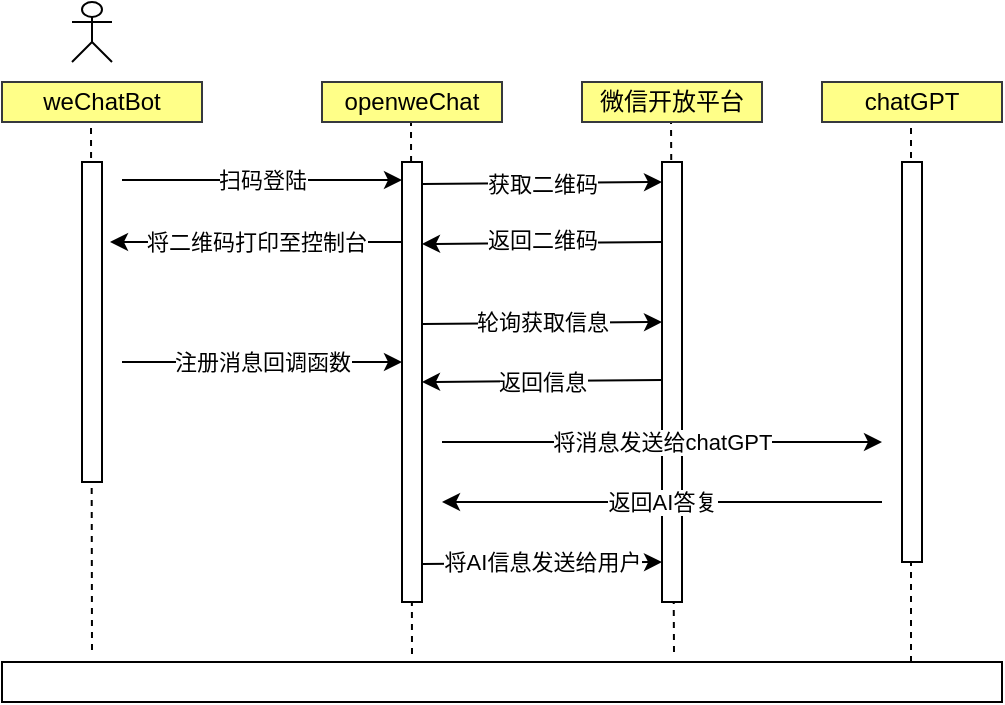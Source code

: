 <mxfile version="20.8.13" type="github">
  <diagram name="第 1 页" id="avZ2fyNiAIYyVJhtNdak">
    <mxGraphModel dx="690" dy="534" grid="1" gridSize="10" guides="1" tooltips="1" connect="0" arrows="1" fold="1" page="1" pageScale="1" pageWidth="827" pageHeight="1169" math="0" shadow="0">
      <root>
        <mxCell id="0" />
        <mxCell id="1" parent="0" />
        <mxCell id="lABieaH--rDoVOybhZKd-36" value="" style="endArrow=none;html=1;rounded=1;fontColor=#000000;endFill=0;dashed=1;exitX=0.909;exitY=0;exitDx=0;exitDy=0;exitPerimeter=0;strokeWidth=1;" parent="1" edge="1" source="lABieaH--rDoVOybhZKd-29">
          <mxGeometry relative="1" as="geometry">
            <mxPoint x="515" y="364" as="sourcePoint" />
            <mxPoint x="514.5" y="100" as="targetPoint" />
            <mxPoint as="offset" />
          </mxGeometry>
        </mxCell>
        <mxCell id="lABieaH--rDoVOybhZKd-35" value="" style="endArrow=none;html=1;rounded=1;fontColor=#000000;endFill=0;dashed=1;exitX=0.672;exitY=-0.25;exitDx=0;exitDy=0;exitPerimeter=0;strokeWidth=1;" parent="1" edge="1" source="lABieaH--rDoVOybhZKd-29">
          <mxGeometry relative="1" as="geometry">
            <mxPoint x="395" y="362" as="sourcePoint" />
            <mxPoint x="394.5" y="98" as="targetPoint" />
            <mxPoint as="offset" />
          </mxGeometry>
        </mxCell>
        <mxCell id="lABieaH--rDoVOybhZKd-34" value="" style="endArrow=none;html=1;rounded=1;fontColor=#000000;endFill=0;dashed=1;exitX=0.41;exitY=-0.2;exitDx=0;exitDy=0;exitPerimeter=0;strokeWidth=1;" parent="1" edge="1" source="lABieaH--rDoVOybhZKd-29">
          <mxGeometry relative="1" as="geometry">
            <mxPoint x="265" y="364" as="sourcePoint" />
            <mxPoint x="264.5" y="100" as="targetPoint" />
            <mxPoint as="offset" />
          </mxGeometry>
        </mxCell>
        <mxCell id="lABieaH--rDoVOybhZKd-31" value="" style="endArrow=none;html=1;rounded=1;fontColor=#000000;endFill=0;dashed=1;exitX=0.09;exitY=-0.3;exitDx=0;exitDy=0;exitPerimeter=0;strokeWidth=1;" parent="1" source="lABieaH--rDoVOybhZKd-29" edge="1">
          <mxGeometry relative="1" as="geometry">
            <mxPoint x="104.5" y="166" as="sourcePoint" />
            <mxPoint x="104.5" y="100" as="targetPoint" />
            <mxPoint as="offset" />
          </mxGeometry>
        </mxCell>
        <mxCell id="lABieaH--rDoVOybhZKd-1" value="" style="shape=umlActor;verticalLabelPosition=bottom;verticalAlign=top;html=1;outlineConnect=0;" parent="1" vertex="1">
          <mxGeometry x="95" y="40" width="20" height="30" as="geometry" />
        </mxCell>
        <mxCell id="lABieaH--rDoVOybhZKd-2" value="weChatBot" style="rounded=0;whiteSpace=wrap;html=1;fillColor=#ffff88;strokeColor=#36393d;" parent="1" vertex="1">
          <mxGeometry x="60" y="80" width="100" height="20" as="geometry" />
        </mxCell>
        <mxCell id="lABieaH--rDoVOybhZKd-7" value="" style="rounded=0;whiteSpace=wrap;html=1;fontColor=#FFD966;" parent="1" vertex="1">
          <mxGeometry x="100" y="120" width="10" height="160" as="geometry" />
        </mxCell>
        <mxCell id="lABieaH--rDoVOybhZKd-9" value="&lt;font color=&quot;#000000&quot;&gt;openweChat&lt;/font&gt;" style="rounded=0;whiteSpace=wrap;html=1;fillColor=#ffff88;strokeColor=#36393d;" parent="1" vertex="1">
          <mxGeometry x="220" y="80" width="90" height="20" as="geometry" />
        </mxCell>
        <mxCell id="lABieaH--rDoVOybhZKd-10" value="" style="rounded=0;whiteSpace=wrap;html=1;fontColor=#FFD966;" parent="1" vertex="1">
          <mxGeometry x="260" y="120" width="10" height="220" as="geometry" />
        </mxCell>
        <mxCell id="lABieaH--rDoVOybhZKd-11" value="扫码登陆" style="endArrow=classic;html=1;rounded=0;fontColor=#000000;" parent="1" edge="1">
          <mxGeometry relative="1" as="geometry">
            <mxPoint x="120" y="129" as="sourcePoint" />
            <mxPoint x="260" y="129" as="targetPoint" />
            <mxPoint as="offset" />
          </mxGeometry>
        </mxCell>
        <mxCell id="lABieaH--rDoVOybhZKd-14" value="&lt;font color=&quot;#000000&quot;&gt;微信开放平台&lt;/font&gt;" style="rounded=0;whiteSpace=wrap;html=1;fillColor=#ffff88;strokeColor=#36393d;" parent="1" vertex="1">
          <mxGeometry x="350" y="80" width="90" height="20" as="geometry" />
        </mxCell>
        <mxCell id="lABieaH--rDoVOybhZKd-15" value="" style="rounded=0;whiteSpace=wrap;html=1;fontColor=#FFD966;" parent="1" vertex="1">
          <mxGeometry x="390" y="120" width="10" height="220" as="geometry" />
        </mxCell>
        <mxCell id="lABieaH--rDoVOybhZKd-16" value="获取二维码" style="endArrow=classic;html=1;rounded=0;fontColor=#000000;" parent="1" edge="1">
          <mxGeometry relative="1" as="geometry">
            <mxPoint x="270" y="131" as="sourcePoint" />
            <mxPoint x="390" y="130" as="targetPoint" />
            <mxPoint as="offset" />
          </mxGeometry>
        </mxCell>
        <mxCell id="lABieaH--rDoVOybhZKd-17" value="返回二维码" style="endArrow=classic;html=1;rounded=0;fontColor=#000000;" parent="1" edge="1">
          <mxGeometry x="0.0" relative="1" as="geometry">
            <mxPoint x="390" y="160" as="sourcePoint" />
            <mxPoint x="270" y="161" as="targetPoint" />
            <mxPoint y="-1" as="offset" />
          </mxGeometry>
        </mxCell>
        <mxCell id="lABieaH--rDoVOybhZKd-18" value="将二维码打印至控制台" style="endArrow=classic;html=1;rounded=0;fontColor=#000000;entryX=1.4;entryY=0.25;entryDx=0;entryDy=0;entryPerimeter=0;" parent="1" target="lABieaH--rDoVOybhZKd-7" edge="1">
          <mxGeometry x="0.007" relative="1" as="geometry">
            <mxPoint x="260" y="160" as="sourcePoint" />
            <mxPoint x="120" y="160" as="targetPoint" />
            <mxPoint as="offset" />
          </mxGeometry>
        </mxCell>
        <mxCell id="lABieaH--rDoVOybhZKd-20" value="&lt;font color=&quot;#000000&quot;&gt;chatGPT&lt;/font&gt;" style="rounded=0;whiteSpace=wrap;html=1;fillColor=#ffff88;strokeColor=#36393d;" parent="1" vertex="1">
          <mxGeometry x="470" y="80" width="90" height="20" as="geometry" />
        </mxCell>
        <mxCell id="lABieaH--rDoVOybhZKd-21" value="注册消息回调函数" style="endArrow=classic;html=1;rounded=0;fontColor=#000000;" parent="1" edge="1">
          <mxGeometry relative="1" as="geometry">
            <mxPoint x="120" y="220" as="sourcePoint" />
            <mxPoint x="260" y="220" as="targetPoint" />
            <mxPoint as="offset" />
          </mxGeometry>
        </mxCell>
        <mxCell id="lABieaH--rDoVOybhZKd-22" value="轮询获取信息" style="endArrow=classic;html=1;rounded=0;fontColor=#000000;" parent="1" edge="1">
          <mxGeometry x="0.0" relative="1" as="geometry">
            <mxPoint x="270" y="201" as="sourcePoint" />
            <mxPoint x="390" y="200" as="targetPoint" />
            <mxPoint y="-1" as="offset" />
          </mxGeometry>
        </mxCell>
        <mxCell id="lABieaH--rDoVOybhZKd-23" value="返回信息" style="endArrow=classic;html=1;rounded=0;fontColor=#000000;" parent="1" edge="1">
          <mxGeometry x="0.0" y="1" relative="1" as="geometry">
            <mxPoint x="390" y="229" as="sourcePoint" />
            <mxPoint x="270" y="230" as="targetPoint" />
            <mxPoint as="offset" />
          </mxGeometry>
        </mxCell>
        <mxCell id="lABieaH--rDoVOybhZKd-25" value="将消息发送给chatGPT" style="endArrow=classic;html=1;rounded=0;fontColor=#000000;" parent="1" edge="1">
          <mxGeometry relative="1" as="geometry">
            <mxPoint x="280" y="260" as="sourcePoint" />
            <mxPoint x="500" y="260" as="targetPoint" />
            <mxPoint as="offset" />
          </mxGeometry>
        </mxCell>
        <mxCell id="lABieaH--rDoVOybhZKd-26" value="" style="rounded=0;whiteSpace=wrap;html=1;fontColor=#FFD966;" parent="1" vertex="1">
          <mxGeometry x="510" y="120" width="10" height="200" as="geometry" />
        </mxCell>
        <mxCell id="lABieaH--rDoVOybhZKd-27" value="返回AI答复" style="endArrow=classic;html=1;rounded=0;fontColor=#000000;" parent="1" edge="1">
          <mxGeometry relative="1" as="geometry">
            <mxPoint x="500" y="290" as="sourcePoint" />
            <mxPoint x="280" y="290" as="targetPoint" />
            <mxPoint as="offset" />
          </mxGeometry>
        </mxCell>
        <mxCell id="lABieaH--rDoVOybhZKd-28" value="将AI信息发送给用户" style="endArrow=classic;html=1;rounded=0;fontColor=#000000;" parent="1" edge="1">
          <mxGeometry y="1" relative="1" as="geometry">
            <mxPoint x="270" y="321" as="sourcePoint" />
            <mxPoint x="390" y="320" as="targetPoint" />
            <mxPoint as="offset" />
          </mxGeometry>
        </mxCell>
        <mxCell id="lABieaH--rDoVOybhZKd-29" value="" style="rounded=0;whiteSpace=wrap;html=1;fontColor=#000000;" parent="1" vertex="1">
          <mxGeometry x="60" y="370" width="500" height="20" as="geometry" />
        </mxCell>
      </root>
    </mxGraphModel>
  </diagram>
</mxfile>
